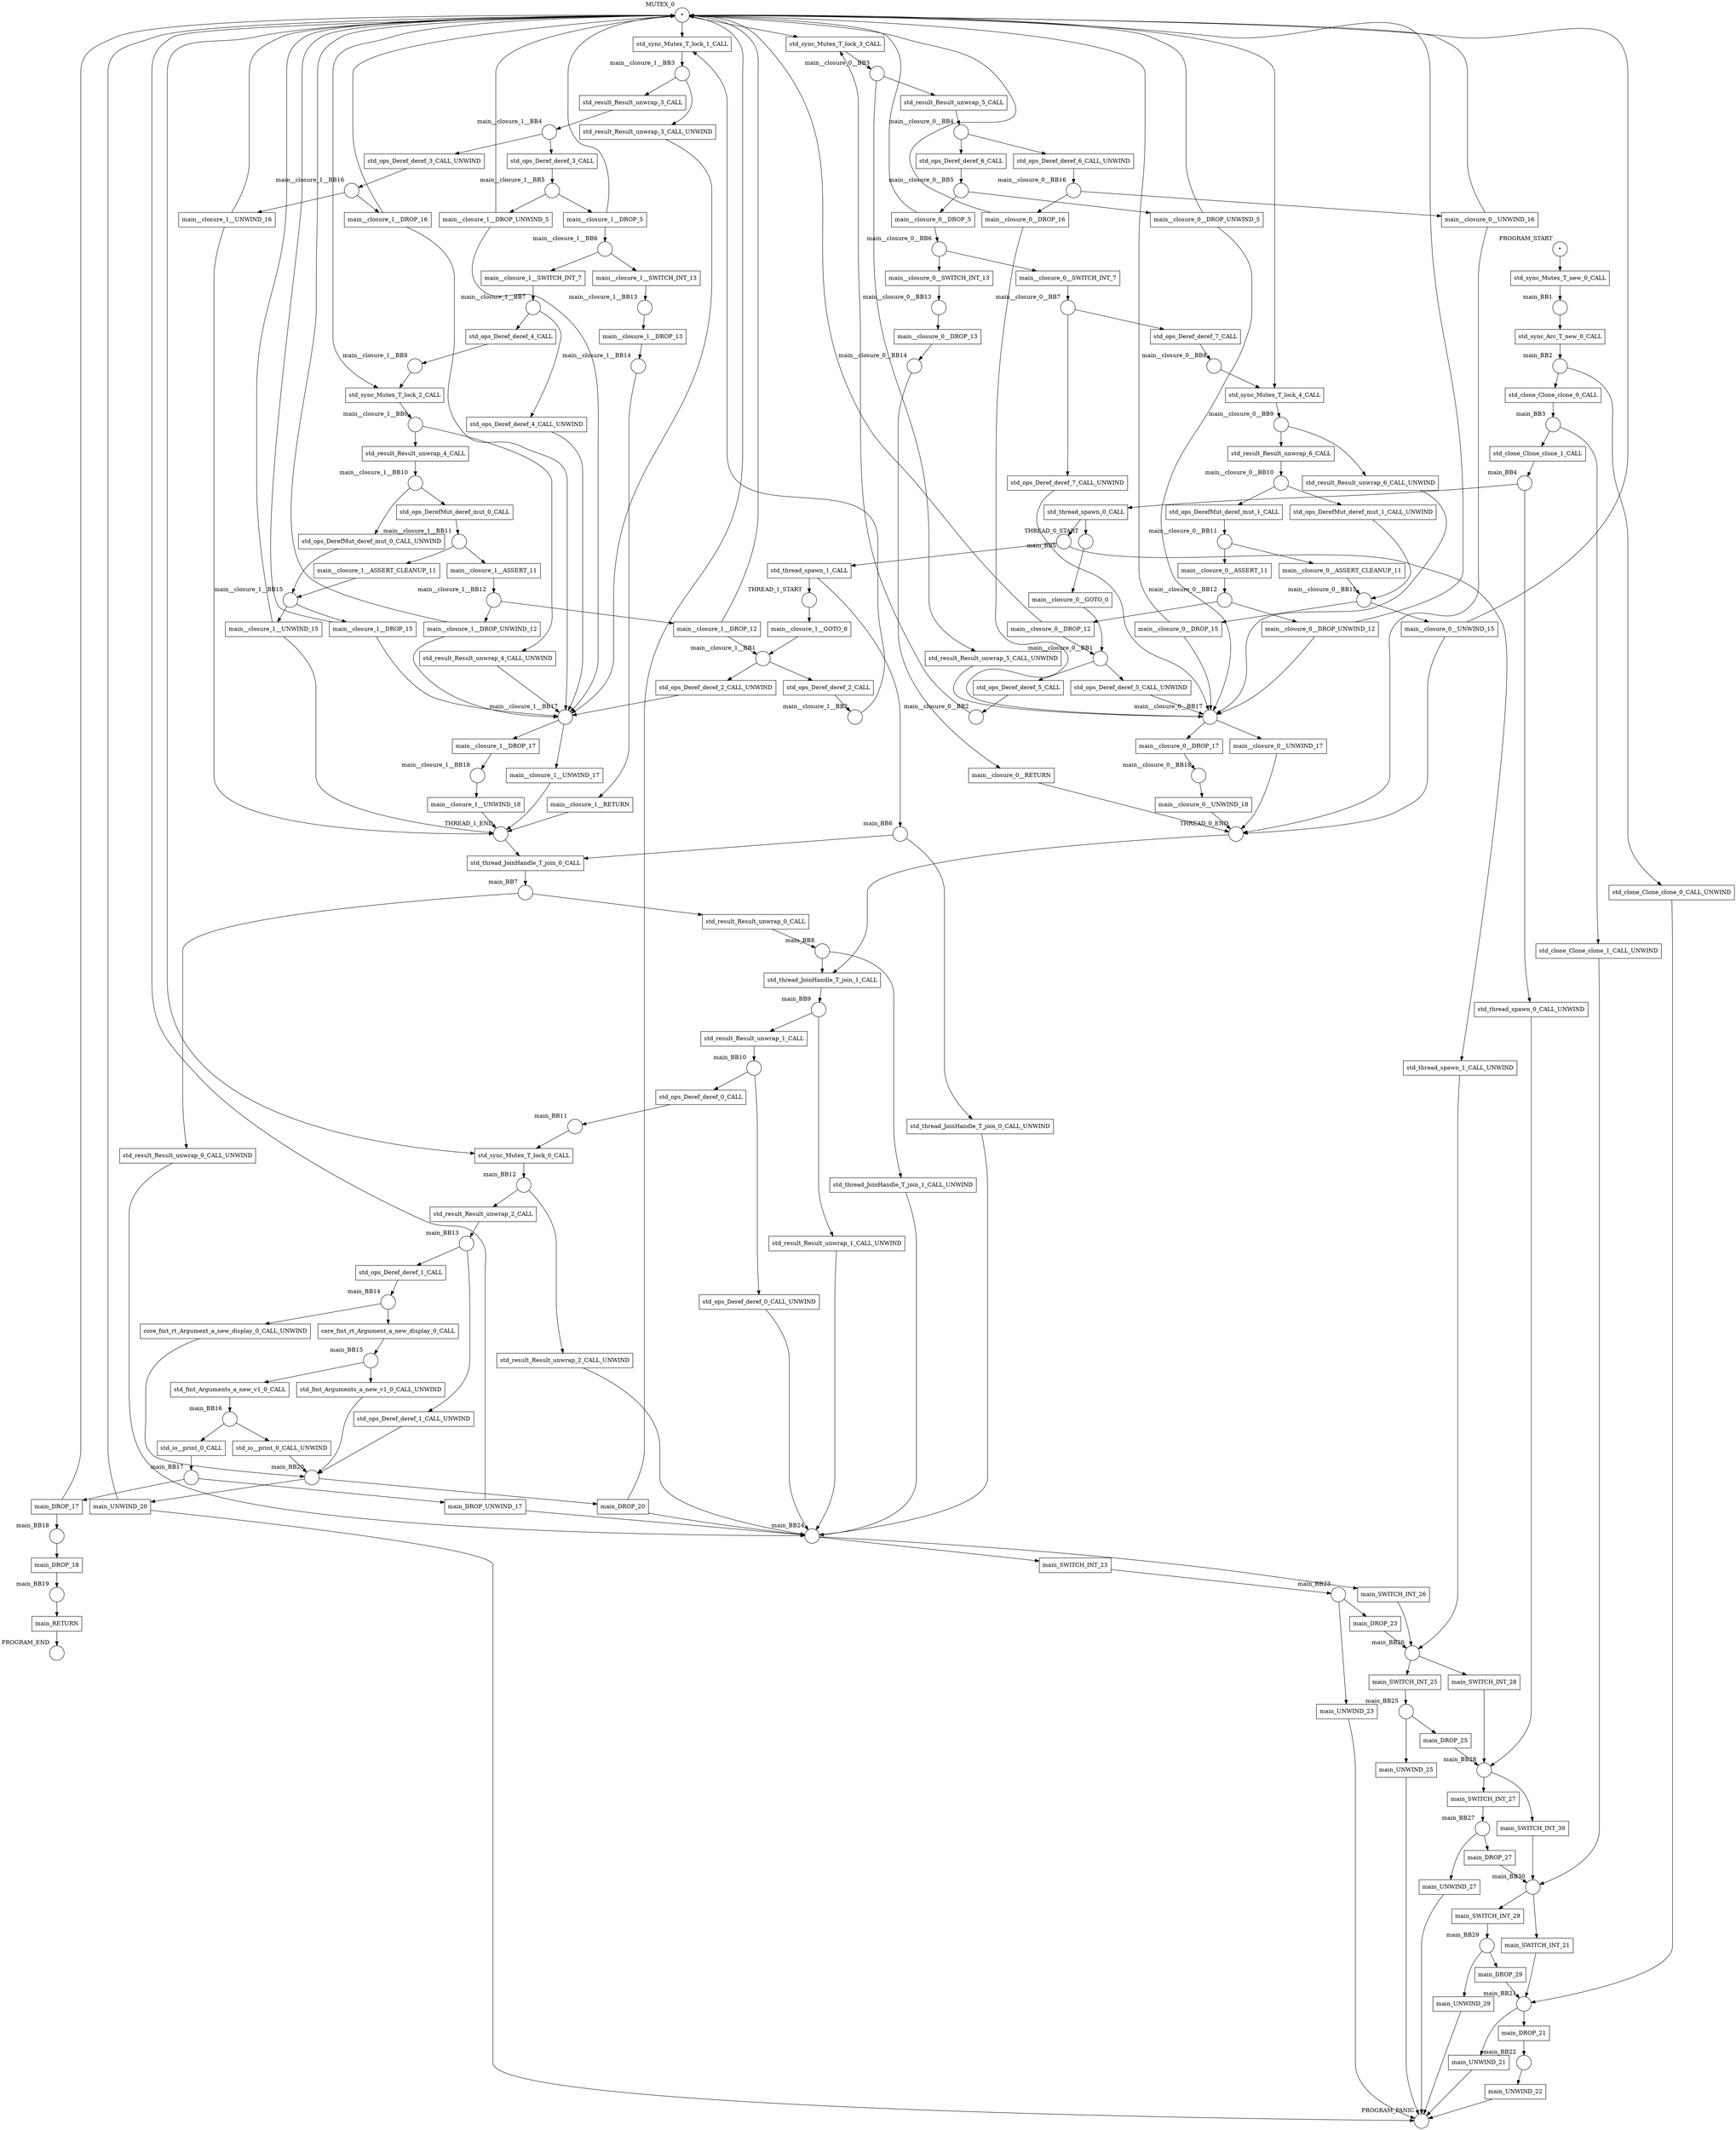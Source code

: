 digraph petrinet {
    MUTEX_0 [shape="circle" xlabel="MUTEX_0" label="•"];
    PROGRAM_END [shape="circle" xlabel="PROGRAM_END" label=""];
    PROGRAM_PANIC [shape="circle" xlabel="PROGRAM_PANIC" label=""];
    PROGRAM_START [shape="circle" xlabel="PROGRAM_START" label="•"];
    THREAD_0_END [shape="circle" xlabel="THREAD_0_END" label=""];
    THREAD_0_START [shape="circle" xlabel="THREAD_0_START" label=""];
    THREAD_1_END [shape="circle" xlabel="THREAD_1_END" label=""];
    THREAD_1_START [shape="circle" xlabel="THREAD_1_START" label=""];
    main_BB1 [shape="circle" xlabel="main_BB1" label=""];
    main_BB10 [shape="circle" xlabel="main_BB10" label=""];
    main_BB11 [shape="circle" xlabel="main_BB11" label=""];
    main_BB12 [shape="circle" xlabel="main_BB12" label=""];
    main_BB13 [shape="circle" xlabel="main_BB13" label=""];
    main_BB14 [shape="circle" xlabel="main_BB14" label=""];
    main_BB15 [shape="circle" xlabel="main_BB15" label=""];
    main_BB16 [shape="circle" xlabel="main_BB16" label=""];
    main_BB17 [shape="circle" xlabel="main_BB17" label=""];
    main_BB18 [shape="circle" xlabel="main_BB18" label=""];
    main_BB19 [shape="circle" xlabel="main_BB19" label=""];
    main_BB2 [shape="circle" xlabel="main_BB2" label=""];
    main_BB20 [shape="circle" xlabel="main_BB20" label=""];
    main_BB21 [shape="circle" xlabel="main_BB21" label=""];
    main_BB22 [shape="circle" xlabel="main_BB22" label=""];
    main_BB23 [shape="circle" xlabel="main_BB23" label=""];
    main_BB24 [shape="circle" xlabel="main_BB24" label=""];
    main_BB25 [shape="circle" xlabel="main_BB25" label=""];
    main_BB26 [shape="circle" xlabel="main_BB26" label=""];
    main_BB27 [shape="circle" xlabel="main_BB27" label=""];
    main_BB28 [shape="circle" xlabel="main_BB28" label=""];
    main_BB29 [shape="circle" xlabel="main_BB29" label=""];
    main_BB3 [shape="circle" xlabel="main_BB3" label=""];
    main_BB30 [shape="circle" xlabel="main_BB30" label=""];
    main_BB4 [shape="circle" xlabel="main_BB4" label=""];
    main_BB5 [shape="circle" xlabel="main_BB5" label=""];
    main_BB6 [shape="circle" xlabel="main_BB6" label=""];
    main_BB7 [shape="circle" xlabel="main_BB7" label=""];
    main_BB8 [shape="circle" xlabel="main_BB8" label=""];
    main_BB9 [shape="circle" xlabel="main_BB9" label=""];
    main__closure_0__BB1 [shape="circle" xlabel="main__closure_0__BB1" label=""];
    main__closure_0__BB10 [shape="circle" xlabel="main__closure_0__BB10" label=""];
    main__closure_0__BB11 [shape="circle" xlabel="main__closure_0__BB11" label=""];
    main__closure_0__BB12 [shape="circle" xlabel="main__closure_0__BB12" label=""];
    main__closure_0__BB13 [shape="circle" xlabel="main__closure_0__BB13" label=""];
    main__closure_0__BB14 [shape="circle" xlabel="main__closure_0__BB14" label=""];
    main__closure_0__BB15 [shape="circle" xlabel="main__closure_0__BB15" label=""];
    main__closure_0__BB16 [shape="circle" xlabel="main__closure_0__BB16" label=""];
    main__closure_0__BB17 [shape="circle" xlabel="main__closure_0__BB17" label=""];
    main__closure_0__BB18 [shape="circle" xlabel="main__closure_0__BB18" label=""];
    main__closure_0__BB2 [shape="circle" xlabel="main__closure_0__BB2" label=""];
    main__closure_0__BB3 [shape="circle" xlabel="main__closure_0__BB3" label=""];
    main__closure_0__BB4 [shape="circle" xlabel="main__closure_0__BB4" label=""];
    main__closure_0__BB5 [shape="circle" xlabel="main__closure_0__BB5" label=""];
    main__closure_0__BB6 [shape="circle" xlabel="main__closure_0__BB6" label=""];
    main__closure_0__BB7 [shape="circle" xlabel="main__closure_0__BB7" label=""];
    main__closure_0__BB8 [shape="circle" xlabel="main__closure_0__BB8" label=""];
    main__closure_0__BB9 [shape="circle" xlabel="main__closure_0__BB9" label=""];
    main__closure_1__BB1 [shape="circle" xlabel="main__closure_1__BB1" label=""];
    main__closure_1__BB10 [shape="circle" xlabel="main__closure_1__BB10" label=""];
    main__closure_1__BB11 [shape="circle" xlabel="main__closure_1__BB11" label=""];
    main__closure_1__BB12 [shape="circle" xlabel="main__closure_1__BB12" label=""];
    main__closure_1__BB13 [shape="circle" xlabel="main__closure_1__BB13" label=""];
    main__closure_1__BB14 [shape="circle" xlabel="main__closure_1__BB14" label=""];
    main__closure_1__BB15 [shape="circle" xlabel="main__closure_1__BB15" label=""];
    main__closure_1__BB16 [shape="circle" xlabel="main__closure_1__BB16" label=""];
    main__closure_1__BB17 [shape="circle" xlabel="main__closure_1__BB17" label=""];
    main__closure_1__BB18 [shape="circle" xlabel="main__closure_1__BB18" label=""];
    main__closure_1__BB2 [shape="circle" xlabel="main__closure_1__BB2" label=""];
    main__closure_1__BB3 [shape="circle" xlabel="main__closure_1__BB3" label=""];
    main__closure_1__BB4 [shape="circle" xlabel="main__closure_1__BB4" label=""];
    main__closure_1__BB5 [shape="circle" xlabel="main__closure_1__BB5" label=""];
    main__closure_1__BB6 [shape="circle" xlabel="main__closure_1__BB6" label=""];
    main__closure_1__BB7 [shape="circle" xlabel="main__closure_1__BB7" label=""];
    main__closure_1__BB8 [shape="circle" xlabel="main__closure_1__BB8" label=""];
    main__closure_1__BB9 [shape="circle" xlabel="main__closure_1__BB9" label=""];
    core_fmt_rt_Argument_a_new_display_0_CALL [shape="box" xlabel="" label="core_fmt_rt_Argument_a_new_display_0_CALL"];
    core_fmt_rt_Argument_a_new_display_0_CALL_UNWIND [shape="box" xlabel="" label="core_fmt_rt_Argument_a_new_display_0_CALL_UNWIND"];
    main_DROP_17 [shape="box" xlabel="" label="main_DROP_17"];
    main_DROP_18 [shape="box" xlabel="" label="main_DROP_18"];
    main_DROP_20 [shape="box" xlabel="" label="main_DROP_20"];
    main_DROP_21 [shape="box" xlabel="" label="main_DROP_21"];
    main_DROP_23 [shape="box" xlabel="" label="main_DROP_23"];
    main_DROP_25 [shape="box" xlabel="" label="main_DROP_25"];
    main_DROP_27 [shape="box" xlabel="" label="main_DROP_27"];
    main_DROP_29 [shape="box" xlabel="" label="main_DROP_29"];
    main_DROP_UNWIND_17 [shape="box" xlabel="" label="main_DROP_UNWIND_17"];
    main_RETURN [shape="box" xlabel="" label="main_RETURN"];
    main_SWITCH_INT_21 [shape="box" xlabel="" label="main_SWITCH_INT_21"];
    main_SWITCH_INT_23 [shape="box" xlabel="" label="main_SWITCH_INT_23"];
    main_SWITCH_INT_25 [shape="box" xlabel="" label="main_SWITCH_INT_25"];
    main_SWITCH_INT_26 [shape="box" xlabel="" label="main_SWITCH_INT_26"];
    main_SWITCH_INT_27 [shape="box" xlabel="" label="main_SWITCH_INT_27"];
    main_SWITCH_INT_28 [shape="box" xlabel="" label="main_SWITCH_INT_28"];
    main_SWITCH_INT_29 [shape="box" xlabel="" label="main_SWITCH_INT_29"];
    main_SWITCH_INT_30 [shape="box" xlabel="" label="main_SWITCH_INT_30"];
    main_UNWIND_20 [shape="box" xlabel="" label="main_UNWIND_20"];
    main_UNWIND_21 [shape="box" xlabel="" label="main_UNWIND_21"];
    main_UNWIND_22 [shape="box" xlabel="" label="main_UNWIND_22"];
    main_UNWIND_23 [shape="box" xlabel="" label="main_UNWIND_23"];
    main_UNWIND_25 [shape="box" xlabel="" label="main_UNWIND_25"];
    main_UNWIND_27 [shape="box" xlabel="" label="main_UNWIND_27"];
    main_UNWIND_29 [shape="box" xlabel="" label="main_UNWIND_29"];
    main__closure_0__ASSERT_11 [shape="box" xlabel="" label="main__closure_0__ASSERT_11"];
    main__closure_0__ASSERT_CLEANUP_11 [shape="box" xlabel="" label="main__closure_0__ASSERT_CLEANUP_11"];
    main__closure_0__DROP_12 [shape="box" xlabel="" label="main__closure_0__DROP_12"];
    main__closure_0__DROP_13 [shape="box" xlabel="" label="main__closure_0__DROP_13"];
    main__closure_0__DROP_15 [shape="box" xlabel="" label="main__closure_0__DROP_15"];
    main__closure_0__DROP_16 [shape="box" xlabel="" label="main__closure_0__DROP_16"];
    main__closure_0__DROP_17 [shape="box" xlabel="" label="main__closure_0__DROP_17"];
    main__closure_0__DROP_5 [shape="box" xlabel="" label="main__closure_0__DROP_5"];
    main__closure_0__DROP_UNWIND_12 [shape="box" xlabel="" label="main__closure_0__DROP_UNWIND_12"];
    main__closure_0__DROP_UNWIND_5 [shape="box" xlabel="" label="main__closure_0__DROP_UNWIND_5"];
    main__closure_0__GOTO_0 [shape="box" xlabel="" label="main__closure_0__GOTO_0"];
    main__closure_0__RETURN [shape="box" xlabel="" label="main__closure_0__RETURN"];
    main__closure_0__SWITCH_INT_13 [shape="box" xlabel="" label="main__closure_0__SWITCH_INT_13"];
    main__closure_0__SWITCH_INT_7 [shape="box" xlabel="" label="main__closure_0__SWITCH_INT_7"];
    main__closure_0__UNWIND_15 [shape="box" xlabel="" label="main__closure_0__UNWIND_15"];
    main__closure_0__UNWIND_16 [shape="box" xlabel="" label="main__closure_0__UNWIND_16"];
    main__closure_0__UNWIND_17 [shape="box" xlabel="" label="main__closure_0__UNWIND_17"];
    main__closure_0__UNWIND_18 [shape="box" xlabel="" label="main__closure_0__UNWIND_18"];
    main__closure_1__ASSERT_11 [shape="box" xlabel="" label="main__closure_1__ASSERT_11"];
    main__closure_1__ASSERT_CLEANUP_11 [shape="box" xlabel="" label="main__closure_1__ASSERT_CLEANUP_11"];
    main__closure_1__DROP_12 [shape="box" xlabel="" label="main__closure_1__DROP_12"];
    main__closure_1__DROP_13 [shape="box" xlabel="" label="main__closure_1__DROP_13"];
    main__closure_1__DROP_15 [shape="box" xlabel="" label="main__closure_1__DROP_15"];
    main__closure_1__DROP_16 [shape="box" xlabel="" label="main__closure_1__DROP_16"];
    main__closure_1__DROP_17 [shape="box" xlabel="" label="main__closure_1__DROP_17"];
    main__closure_1__DROP_5 [shape="box" xlabel="" label="main__closure_1__DROP_5"];
    main__closure_1__DROP_UNWIND_12 [shape="box" xlabel="" label="main__closure_1__DROP_UNWIND_12"];
    main__closure_1__DROP_UNWIND_5 [shape="box" xlabel="" label="main__closure_1__DROP_UNWIND_5"];
    main__closure_1__GOTO_0 [shape="box" xlabel="" label="main__closure_1__GOTO_0"];
    main__closure_1__RETURN [shape="box" xlabel="" label="main__closure_1__RETURN"];
    main__closure_1__SWITCH_INT_13 [shape="box" xlabel="" label="main__closure_1__SWITCH_INT_13"];
    main__closure_1__SWITCH_INT_7 [shape="box" xlabel="" label="main__closure_1__SWITCH_INT_7"];
    main__closure_1__UNWIND_15 [shape="box" xlabel="" label="main__closure_1__UNWIND_15"];
    main__closure_1__UNWIND_16 [shape="box" xlabel="" label="main__closure_1__UNWIND_16"];
    main__closure_1__UNWIND_17 [shape="box" xlabel="" label="main__closure_1__UNWIND_17"];
    main__closure_1__UNWIND_18 [shape="box" xlabel="" label="main__closure_1__UNWIND_18"];
    std_clone_Clone_clone_0_CALL [shape="box" xlabel="" label="std_clone_Clone_clone_0_CALL"];
    std_clone_Clone_clone_0_CALL_UNWIND [shape="box" xlabel="" label="std_clone_Clone_clone_0_CALL_UNWIND"];
    std_clone_Clone_clone_1_CALL [shape="box" xlabel="" label="std_clone_Clone_clone_1_CALL"];
    std_clone_Clone_clone_1_CALL_UNWIND [shape="box" xlabel="" label="std_clone_Clone_clone_1_CALL_UNWIND"];
    std_fmt_Arguments_a_new_v1_0_CALL [shape="box" xlabel="" label="std_fmt_Arguments_a_new_v1_0_CALL"];
    std_fmt_Arguments_a_new_v1_0_CALL_UNWIND [shape="box" xlabel="" label="std_fmt_Arguments_a_new_v1_0_CALL_UNWIND"];
    std_io__print_0_CALL [shape="box" xlabel="" label="std_io__print_0_CALL"];
    std_io__print_0_CALL_UNWIND [shape="box" xlabel="" label="std_io__print_0_CALL_UNWIND"];
    std_ops_DerefMut_deref_mut_0_CALL [shape="box" xlabel="" label="std_ops_DerefMut_deref_mut_0_CALL"];
    std_ops_DerefMut_deref_mut_0_CALL_UNWIND [shape="box" xlabel="" label="std_ops_DerefMut_deref_mut_0_CALL_UNWIND"];
    std_ops_DerefMut_deref_mut_1_CALL [shape="box" xlabel="" label="std_ops_DerefMut_deref_mut_1_CALL"];
    std_ops_DerefMut_deref_mut_1_CALL_UNWIND [shape="box" xlabel="" label="std_ops_DerefMut_deref_mut_1_CALL_UNWIND"];
    std_ops_Deref_deref_0_CALL [shape="box" xlabel="" label="std_ops_Deref_deref_0_CALL"];
    std_ops_Deref_deref_0_CALL_UNWIND [shape="box" xlabel="" label="std_ops_Deref_deref_0_CALL_UNWIND"];
    std_ops_Deref_deref_1_CALL [shape="box" xlabel="" label="std_ops_Deref_deref_1_CALL"];
    std_ops_Deref_deref_1_CALL_UNWIND [shape="box" xlabel="" label="std_ops_Deref_deref_1_CALL_UNWIND"];
    std_ops_Deref_deref_2_CALL [shape="box" xlabel="" label="std_ops_Deref_deref_2_CALL"];
    std_ops_Deref_deref_2_CALL_UNWIND [shape="box" xlabel="" label="std_ops_Deref_deref_2_CALL_UNWIND"];
    std_ops_Deref_deref_3_CALL [shape="box" xlabel="" label="std_ops_Deref_deref_3_CALL"];
    std_ops_Deref_deref_3_CALL_UNWIND [shape="box" xlabel="" label="std_ops_Deref_deref_3_CALL_UNWIND"];
    std_ops_Deref_deref_4_CALL [shape="box" xlabel="" label="std_ops_Deref_deref_4_CALL"];
    std_ops_Deref_deref_4_CALL_UNWIND [shape="box" xlabel="" label="std_ops_Deref_deref_4_CALL_UNWIND"];
    std_ops_Deref_deref_5_CALL [shape="box" xlabel="" label="std_ops_Deref_deref_5_CALL"];
    std_ops_Deref_deref_5_CALL_UNWIND [shape="box" xlabel="" label="std_ops_Deref_deref_5_CALL_UNWIND"];
    std_ops_Deref_deref_6_CALL [shape="box" xlabel="" label="std_ops_Deref_deref_6_CALL"];
    std_ops_Deref_deref_6_CALL_UNWIND [shape="box" xlabel="" label="std_ops_Deref_deref_6_CALL_UNWIND"];
    std_ops_Deref_deref_7_CALL [shape="box" xlabel="" label="std_ops_Deref_deref_7_CALL"];
    std_ops_Deref_deref_7_CALL_UNWIND [shape="box" xlabel="" label="std_ops_Deref_deref_7_CALL_UNWIND"];
    std_result_Result_unwrap_0_CALL [shape="box" xlabel="" label="std_result_Result_unwrap_0_CALL"];
    std_result_Result_unwrap_0_CALL_UNWIND [shape="box" xlabel="" label="std_result_Result_unwrap_0_CALL_UNWIND"];
    std_result_Result_unwrap_1_CALL [shape="box" xlabel="" label="std_result_Result_unwrap_1_CALL"];
    std_result_Result_unwrap_1_CALL_UNWIND [shape="box" xlabel="" label="std_result_Result_unwrap_1_CALL_UNWIND"];
    std_result_Result_unwrap_2_CALL [shape="box" xlabel="" label="std_result_Result_unwrap_2_CALL"];
    std_result_Result_unwrap_2_CALL_UNWIND [shape="box" xlabel="" label="std_result_Result_unwrap_2_CALL_UNWIND"];
    std_result_Result_unwrap_3_CALL [shape="box" xlabel="" label="std_result_Result_unwrap_3_CALL"];
    std_result_Result_unwrap_3_CALL_UNWIND [shape="box" xlabel="" label="std_result_Result_unwrap_3_CALL_UNWIND"];
    std_result_Result_unwrap_4_CALL [shape="box" xlabel="" label="std_result_Result_unwrap_4_CALL"];
    std_result_Result_unwrap_4_CALL_UNWIND [shape="box" xlabel="" label="std_result_Result_unwrap_4_CALL_UNWIND"];
    std_result_Result_unwrap_5_CALL [shape="box" xlabel="" label="std_result_Result_unwrap_5_CALL"];
    std_result_Result_unwrap_5_CALL_UNWIND [shape="box" xlabel="" label="std_result_Result_unwrap_5_CALL_UNWIND"];
    std_result_Result_unwrap_6_CALL [shape="box" xlabel="" label="std_result_Result_unwrap_6_CALL"];
    std_result_Result_unwrap_6_CALL_UNWIND [shape="box" xlabel="" label="std_result_Result_unwrap_6_CALL_UNWIND"];
    std_sync_Arc_T_new_0_CALL [shape="box" xlabel="" label="std_sync_Arc_T_new_0_CALL"];
    std_sync_Mutex_T_lock_0_CALL [shape="box" xlabel="" label="std_sync_Mutex_T_lock_0_CALL"];
    std_sync_Mutex_T_lock_1_CALL [shape="box" xlabel="" label="std_sync_Mutex_T_lock_1_CALL"];
    std_sync_Mutex_T_lock_2_CALL [shape="box" xlabel="" label="std_sync_Mutex_T_lock_2_CALL"];
    std_sync_Mutex_T_lock_3_CALL [shape="box" xlabel="" label="std_sync_Mutex_T_lock_3_CALL"];
    std_sync_Mutex_T_lock_4_CALL [shape="box" xlabel="" label="std_sync_Mutex_T_lock_4_CALL"];
    std_sync_Mutex_T_new_0_CALL [shape="box" xlabel="" label="std_sync_Mutex_T_new_0_CALL"];
    std_thread_JoinHandle_T_join_0_CALL [shape="box" xlabel="" label="std_thread_JoinHandle_T_join_0_CALL"];
    std_thread_JoinHandle_T_join_0_CALL_UNWIND [shape="box" xlabel="" label="std_thread_JoinHandle_T_join_0_CALL_UNWIND"];
    std_thread_JoinHandle_T_join_1_CALL [shape="box" xlabel="" label="std_thread_JoinHandle_T_join_1_CALL"];
    std_thread_JoinHandle_T_join_1_CALL_UNWIND [shape="box" xlabel="" label="std_thread_JoinHandle_T_join_1_CALL_UNWIND"];
    std_thread_spawn_0_CALL [shape="box" xlabel="" label="std_thread_spawn_0_CALL"];
    std_thread_spawn_0_CALL_UNWIND [shape="box" xlabel="" label="std_thread_spawn_0_CALL_UNWIND"];
    std_thread_spawn_1_CALL [shape="box" xlabel="" label="std_thread_spawn_1_CALL"];
    std_thread_spawn_1_CALL_UNWIND [shape="box" xlabel="" label="std_thread_spawn_1_CALL_UNWIND"];
    MUTEX_0 -> std_sync_Mutex_T_lock_0_CALL;
    MUTEX_0 -> std_sync_Mutex_T_lock_1_CALL;
    MUTEX_0 -> std_sync_Mutex_T_lock_2_CALL;
    MUTEX_0 -> std_sync_Mutex_T_lock_3_CALL;
    MUTEX_0 -> std_sync_Mutex_T_lock_4_CALL;
    PROGRAM_START -> std_sync_Mutex_T_new_0_CALL;
    THREAD_0_END -> std_thread_JoinHandle_T_join_1_CALL;
    THREAD_0_START -> main__closure_0__GOTO_0;
    THREAD_1_END -> std_thread_JoinHandle_T_join_0_CALL;
    THREAD_1_START -> main__closure_1__GOTO_0;
    main_BB1 -> std_sync_Arc_T_new_0_CALL;
    main_BB10 -> std_ops_Deref_deref_0_CALL;
    main_BB10 -> std_ops_Deref_deref_0_CALL_UNWIND;
    main_BB11 -> std_sync_Mutex_T_lock_0_CALL;
    main_BB12 -> std_result_Result_unwrap_2_CALL;
    main_BB12 -> std_result_Result_unwrap_2_CALL_UNWIND;
    main_BB13 -> std_ops_Deref_deref_1_CALL;
    main_BB13 -> std_ops_Deref_deref_1_CALL_UNWIND;
    main_BB14 -> core_fmt_rt_Argument_a_new_display_0_CALL;
    main_BB14 -> core_fmt_rt_Argument_a_new_display_0_CALL_UNWIND;
    main_BB15 -> std_fmt_Arguments_a_new_v1_0_CALL;
    main_BB15 -> std_fmt_Arguments_a_new_v1_0_CALL_UNWIND;
    main_BB16 -> std_io__print_0_CALL;
    main_BB16 -> std_io__print_0_CALL_UNWIND;
    main_BB17 -> main_DROP_17;
    main_BB17 -> main_DROP_UNWIND_17;
    main_BB18 -> main_DROP_18;
    main_BB19 -> main_RETURN;
    main_BB2 -> std_clone_Clone_clone_0_CALL;
    main_BB2 -> std_clone_Clone_clone_0_CALL_UNWIND;
    main_BB20 -> main_DROP_20;
    main_BB20 -> main_UNWIND_20;
    main_BB21 -> main_DROP_21;
    main_BB21 -> main_UNWIND_21;
    main_BB22 -> main_UNWIND_22;
    main_BB23 -> main_DROP_23;
    main_BB23 -> main_UNWIND_23;
    main_BB24 -> main_SWITCH_INT_23;
    main_BB24 -> main_SWITCH_INT_26;
    main_BB25 -> main_DROP_25;
    main_BB25 -> main_UNWIND_25;
    main_BB26 -> main_SWITCH_INT_25;
    main_BB26 -> main_SWITCH_INT_28;
    main_BB27 -> main_DROP_27;
    main_BB27 -> main_UNWIND_27;
    main_BB28 -> main_SWITCH_INT_27;
    main_BB28 -> main_SWITCH_INT_30;
    main_BB29 -> main_DROP_29;
    main_BB29 -> main_UNWIND_29;
    main_BB3 -> std_clone_Clone_clone_1_CALL;
    main_BB3 -> std_clone_Clone_clone_1_CALL_UNWIND;
    main_BB30 -> main_SWITCH_INT_21;
    main_BB30 -> main_SWITCH_INT_29;
    main_BB4 -> std_thread_spawn_0_CALL;
    main_BB4 -> std_thread_spawn_0_CALL_UNWIND;
    main_BB5 -> std_thread_spawn_1_CALL;
    main_BB5 -> std_thread_spawn_1_CALL_UNWIND;
    main_BB6 -> std_thread_JoinHandle_T_join_0_CALL;
    main_BB6 -> std_thread_JoinHandle_T_join_0_CALL_UNWIND;
    main_BB7 -> std_result_Result_unwrap_0_CALL;
    main_BB7 -> std_result_Result_unwrap_0_CALL_UNWIND;
    main_BB8 -> std_thread_JoinHandle_T_join_1_CALL;
    main_BB8 -> std_thread_JoinHandle_T_join_1_CALL_UNWIND;
    main_BB9 -> std_result_Result_unwrap_1_CALL;
    main_BB9 -> std_result_Result_unwrap_1_CALL_UNWIND;
    main__closure_0__BB1 -> std_ops_Deref_deref_5_CALL;
    main__closure_0__BB1 -> std_ops_Deref_deref_5_CALL_UNWIND;
    main__closure_0__BB10 -> std_ops_DerefMut_deref_mut_1_CALL;
    main__closure_0__BB10 -> std_ops_DerefMut_deref_mut_1_CALL_UNWIND;
    main__closure_0__BB11 -> main__closure_0__ASSERT_11;
    main__closure_0__BB11 -> main__closure_0__ASSERT_CLEANUP_11;
    main__closure_0__BB12 -> main__closure_0__DROP_12;
    main__closure_0__BB12 -> main__closure_0__DROP_UNWIND_12;
    main__closure_0__BB13 -> main__closure_0__DROP_13;
    main__closure_0__BB14 -> main__closure_0__RETURN;
    main__closure_0__BB15 -> main__closure_0__DROP_15;
    main__closure_0__BB15 -> main__closure_0__UNWIND_15;
    main__closure_0__BB16 -> main__closure_0__DROP_16;
    main__closure_0__BB16 -> main__closure_0__UNWIND_16;
    main__closure_0__BB17 -> main__closure_0__DROP_17;
    main__closure_0__BB17 -> main__closure_0__UNWIND_17;
    main__closure_0__BB18 -> main__closure_0__UNWIND_18;
    main__closure_0__BB2 -> std_sync_Mutex_T_lock_3_CALL;
    main__closure_0__BB3 -> std_result_Result_unwrap_5_CALL;
    main__closure_0__BB3 -> std_result_Result_unwrap_5_CALL_UNWIND;
    main__closure_0__BB4 -> std_ops_Deref_deref_6_CALL;
    main__closure_0__BB4 -> std_ops_Deref_deref_6_CALL_UNWIND;
    main__closure_0__BB5 -> main__closure_0__DROP_5;
    main__closure_0__BB5 -> main__closure_0__DROP_UNWIND_5;
    main__closure_0__BB6 -> main__closure_0__SWITCH_INT_13;
    main__closure_0__BB6 -> main__closure_0__SWITCH_INT_7;
    main__closure_0__BB7 -> std_ops_Deref_deref_7_CALL;
    main__closure_0__BB7 -> std_ops_Deref_deref_7_CALL_UNWIND;
    main__closure_0__BB8 -> std_sync_Mutex_T_lock_4_CALL;
    main__closure_0__BB9 -> std_result_Result_unwrap_6_CALL;
    main__closure_0__BB9 -> std_result_Result_unwrap_6_CALL_UNWIND;
    main__closure_1__BB1 -> std_ops_Deref_deref_2_CALL;
    main__closure_1__BB1 -> std_ops_Deref_deref_2_CALL_UNWIND;
    main__closure_1__BB10 -> std_ops_DerefMut_deref_mut_0_CALL;
    main__closure_1__BB10 -> std_ops_DerefMut_deref_mut_0_CALL_UNWIND;
    main__closure_1__BB11 -> main__closure_1__ASSERT_11;
    main__closure_1__BB11 -> main__closure_1__ASSERT_CLEANUP_11;
    main__closure_1__BB12 -> main__closure_1__DROP_12;
    main__closure_1__BB12 -> main__closure_1__DROP_UNWIND_12;
    main__closure_1__BB13 -> main__closure_1__DROP_13;
    main__closure_1__BB14 -> main__closure_1__RETURN;
    main__closure_1__BB15 -> main__closure_1__DROP_15;
    main__closure_1__BB15 -> main__closure_1__UNWIND_15;
    main__closure_1__BB16 -> main__closure_1__DROP_16;
    main__closure_1__BB16 -> main__closure_1__UNWIND_16;
    main__closure_1__BB17 -> main__closure_1__DROP_17;
    main__closure_1__BB17 -> main__closure_1__UNWIND_17;
    main__closure_1__BB18 -> main__closure_1__UNWIND_18;
    main__closure_1__BB2 -> std_sync_Mutex_T_lock_1_CALL;
    main__closure_1__BB3 -> std_result_Result_unwrap_3_CALL;
    main__closure_1__BB3 -> std_result_Result_unwrap_3_CALL_UNWIND;
    main__closure_1__BB4 -> std_ops_Deref_deref_3_CALL;
    main__closure_1__BB4 -> std_ops_Deref_deref_3_CALL_UNWIND;
    main__closure_1__BB5 -> main__closure_1__DROP_5;
    main__closure_1__BB5 -> main__closure_1__DROP_UNWIND_5;
    main__closure_1__BB6 -> main__closure_1__SWITCH_INT_13;
    main__closure_1__BB6 -> main__closure_1__SWITCH_INT_7;
    main__closure_1__BB7 -> std_ops_Deref_deref_4_CALL;
    main__closure_1__BB7 -> std_ops_Deref_deref_4_CALL_UNWIND;
    main__closure_1__BB8 -> std_sync_Mutex_T_lock_2_CALL;
    main__closure_1__BB9 -> std_result_Result_unwrap_4_CALL;
    main__closure_1__BB9 -> std_result_Result_unwrap_4_CALL_UNWIND;
    core_fmt_rt_Argument_a_new_display_0_CALL -> main_BB15;
    core_fmt_rt_Argument_a_new_display_0_CALL_UNWIND -> main_BB20;
    main_DROP_17 -> MUTEX_0;
    main_DROP_17 -> main_BB18;
    main_DROP_18 -> main_BB19;
    main_DROP_20 -> MUTEX_0;
    main_DROP_20 -> main_BB24;
    main_DROP_21 -> main_BB22;
    main_DROP_23 -> main_BB26;
    main_DROP_25 -> main_BB28;
    main_DROP_27 -> main_BB30;
    main_DROP_29 -> main_BB21;
    main_DROP_UNWIND_17 -> MUTEX_0;
    main_DROP_UNWIND_17 -> main_BB24;
    main_RETURN -> PROGRAM_END;
    main_SWITCH_INT_21 -> main_BB21;
    main_SWITCH_INT_23 -> main_BB23;
    main_SWITCH_INT_25 -> main_BB25;
    main_SWITCH_INT_26 -> main_BB26;
    main_SWITCH_INT_27 -> main_BB27;
    main_SWITCH_INT_28 -> main_BB28;
    main_SWITCH_INT_29 -> main_BB29;
    main_SWITCH_INT_30 -> main_BB30;
    main_UNWIND_20 -> MUTEX_0;
    main_UNWIND_20 -> PROGRAM_PANIC;
    main_UNWIND_21 -> PROGRAM_PANIC;
    main_UNWIND_22 -> PROGRAM_PANIC;
    main_UNWIND_23 -> PROGRAM_PANIC;
    main_UNWIND_25 -> PROGRAM_PANIC;
    main_UNWIND_27 -> PROGRAM_PANIC;
    main_UNWIND_29 -> PROGRAM_PANIC;
    main__closure_0__ASSERT_11 -> main__closure_0__BB12;
    main__closure_0__ASSERT_CLEANUP_11 -> main__closure_0__BB15;
    main__closure_0__DROP_12 -> MUTEX_0;
    main__closure_0__DROP_12 -> main__closure_0__BB1;
    main__closure_0__DROP_13 -> main__closure_0__BB14;
    main__closure_0__DROP_15 -> MUTEX_0;
    main__closure_0__DROP_15 -> main__closure_0__BB17;
    main__closure_0__DROP_16 -> MUTEX_0;
    main__closure_0__DROP_16 -> main__closure_0__BB17;
    main__closure_0__DROP_17 -> main__closure_0__BB18;
    main__closure_0__DROP_5 -> MUTEX_0;
    main__closure_0__DROP_5 -> main__closure_0__BB6;
    main__closure_0__DROP_UNWIND_12 -> MUTEX_0;
    main__closure_0__DROP_UNWIND_12 -> main__closure_0__BB17;
    main__closure_0__DROP_UNWIND_5 -> MUTEX_0;
    main__closure_0__DROP_UNWIND_5 -> main__closure_0__BB17;
    main__closure_0__GOTO_0 -> main__closure_0__BB1;
    main__closure_0__RETURN -> THREAD_0_END;
    main__closure_0__SWITCH_INT_13 -> main__closure_0__BB13;
    main__closure_0__SWITCH_INT_7 -> main__closure_0__BB7;
    main__closure_0__UNWIND_15 -> MUTEX_0;
    main__closure_0__UNWIND_15 -> THREAD_0_END;
    main__closure_0__UNWIND_16 -> MUTEX_0;
    main__closure_0__UNWIND_16 -> THREAD_0_END;
    main__closure_0__UNWIND_17 -> THREAD_0_END;
    main__closure_0__UNWIND_18 -> THREAD_0_END;
    main__closure_1__ASSERT_11 -> main__closure_1__BB12;
    main__closure_1__ASSERT_CLEANUP_11 -> main__closure_1__BB15;
    main__closure_1__DROP_12 -> MUTEX_0;
    main__closure_1__DROP_12 -> main__closure_1__BB1;
    main__closure_1__DROP_13 -> main__closure_1__BB14;
    main__closure_1__DROP_15 -> MUTEX_0;
    main__closure_1__DROP_15 -> main__closure_1__BB17;
    main__closure_1__DROP_16 -> MUTEX_0;
    main__closure_1__DROP_16 -> main__closure_1__BB17;
    main__closure_1__DROP_17 -> main__closure_1__BB18;
    main__closure_1__DROP_5 -> MUTEX_0;
    main__closure_1__DROP_5 -> main__closure_1__BB6;
    main__closure_1__DROP_UNWIND_12 -> MUTEX_0;
    main__closure_1__DROP_UNWIND_12 -> main__closure_1__BB17;
    main__closure_1__DROP_UNWIND_5 -> MUTEX_0;
    main__closure_1__DROP_UNWIND_5 -> main__closure_1__BB17;
    main__closure_1__GOTO_0 -> main__closure_1__BB1;
    main__closure_1__RETURN -> THREAD_1_END;
    main__closure_1__SWITCH_INT_13 -> main__closure_1__BB13;
    main__closure_1__SWITCH_INT_7 -> main__closure_1__BB7;
    main__closure_1__UNWIND_15 -> MUTEX_0;
    main__closure_1__UNWIND_15 -> THREAD_1_END;
    main__closure_1__UNWIND_16 -> MUTEX_0;
    main__closure_1__UNWIND_16 -> THREAD_1_END;
    main__closure_1__UNWIND_17 -> THREAD_1_END;
    main__closure_1__UNWIND_18 -> THREAD_1_END;
    std_clone_Clone_clone_0_CALL -> main_BB3;
    std_clone_Clone_clone_0_CALL_UNWIND -> main_BB21;
    std_clone_Clone_clone_1_CALL -> main_BB4;
    std_clone_Clone_clone_1_CALL_UNWIND -> main_BB30;
    std_fmt_Arguments_a_new_v1_0_CALL -> main_BB16;
    std_fmt_Arguments_a_new_v1_0_CALL_UNWIND -> main_BB20;
    std_io__print_0_CALL -> main_BB17;
    std_io__print_0_CALL_UNWIND -> main_BB20;
    std_ops_DerefMut_deref_mut_0_CALL -> main__closure_1__BB11;
    std_ops_DerefMut_deref_mut_0_CALL_UNWIND -> main__closure_1__BB15;
    std_ops_DerefMut_deref_mut_1_CALL -> main__closure_0__BB11;
    std_ops_DerefMut_deref_mut_1_CALL_UNWIND -> main__closure_0__BB15;
    std_ops_Deref_deref_0_CALL -> main_BB11;
    std_ops_Deref_deref_0_CALL_UNWIND -> main_BB24;
    std_ops_Deref_deref_1_CALL -> main_BB14;
    std_ops_Deref_deref_1_CALL_UNWIND -> main_BB20;
    std_ops_Deref_deref_2_CALL -> main__closure_1__BB2;
    std_ops_Deref_deref_2_CALL_UNWIND -> main__closure_1__BB17;
    std_ops_Deref_deref_3_CALL -> main__closure_1__BB5;
    std_ops_Deref_deref_3_CALL_UNWIND -> main__closure_1__BB16;
    std_ops_Deref_deref_4_CALL -> main__closure_1__BB8;
    std_ops_Deref_deref_4_CALL_UNWIND -> main__closure_1__BB17;
    std_ops_Deref_deref_5_CALL -> main__closure_0__BB2;
    std_ops_Deref_deref_5_CALL_UNWIND -> main__closure_0__BB17;
    std_ops_Deref_deref_6_CALL -> main__closure_0__BB5;
    std_ops_Deref_deref_6_CALL_UNWIND -> main__closure_0__BB16;
    std_ops_Deref_deref_7_CALL -> main__closure_0__BB8;
    std_ops_Deref_deref_7_CALL_UNWIND -> main__closure_0__BB17;
    std_result_Result_unwrap_0_CALL -> main_BB8;
    std_result_Result_unwrap_0_CALL_UNWIND -> main_BB24;
    std_result_Result_unwrap_1_CALL -> main_BB10;
    std_result_Result_unwrap_1_CALL_UNWIND -> main_BB24;
    std_result_Result_unwrap_2_CALL -> main_BB13;
    std_result_Result_unwrap_2_CALL_UNWIND -> main_BB24;
    std_result_Result_unwrap_3_CALL -> main__closure_1__BB4;
    std_result_Result_unwrap_3_CALL_UNWIND -> main__closure_1__BB17;
    std_result_Result_unwrap_4_CALL -> main__closure_1__BB10;
    std_result_Result_unwrap_4_CALL_UNWIND -> main__closure_1__BB17;
    std_result_Result_unwrap_5_CALL -> main__closure_0__BB4;
    std_result_Result_unwrap_5_CALL_UNWIND -> main__closure_0__BB17;
    std_result_Result_unwrap_6_CALL -> main__closure_0__BB10;
    std_result_Result_unwrap_6_CALL_UNWIND -> main__closure_0__BB17;
    std_sync_Arc_T_new_0_CALL -> main_BB2;
    std_sync_Mutex_T_lock_0_CALL -> main_BB12;
    std_sync_Mutex_T_lock_1_CALL -> main__closure_1__BB3;
    std_sync_Mutex_T_lock_2_CALL -> main__closure_1__BB9;
    std_sync_Mutex_T_lock_3_CALL -> main__closure_0__BB3;
    std_sync_Mutex_T_lock_4_CALL -> main__closure_0__BB9;
    std_sync_Mutex_T_new_0_CALL -> main_BB1;
    std_thread_JoinHandle_T_join_0_CALL -> main_BB7;
    std_thread_JoinHandle_T_join_0_CALL_UNWIND -> main_BB24;
    std_thread_JoinHandle_T_join_1_CALL -> main_BB9;
    std_thread_JoinHandle_T_join_1_CALL_UNWIND -> main_BB24;
    std_thread_spawn_0_CALL -> THREAD_0_START;
    std_thread_spawn_0_CALL -> main_BB5;
    std_thread_spawn_0_CALL_UNWIND -> main_BB28;
    std_thread_spawn_1_CALL -> THREAD_1_START;
    std_thread_spawn_1_CALL -> main_BB6;
    std_thread_spawn_1_CALL_UNWIND -> main_BB26;
}
